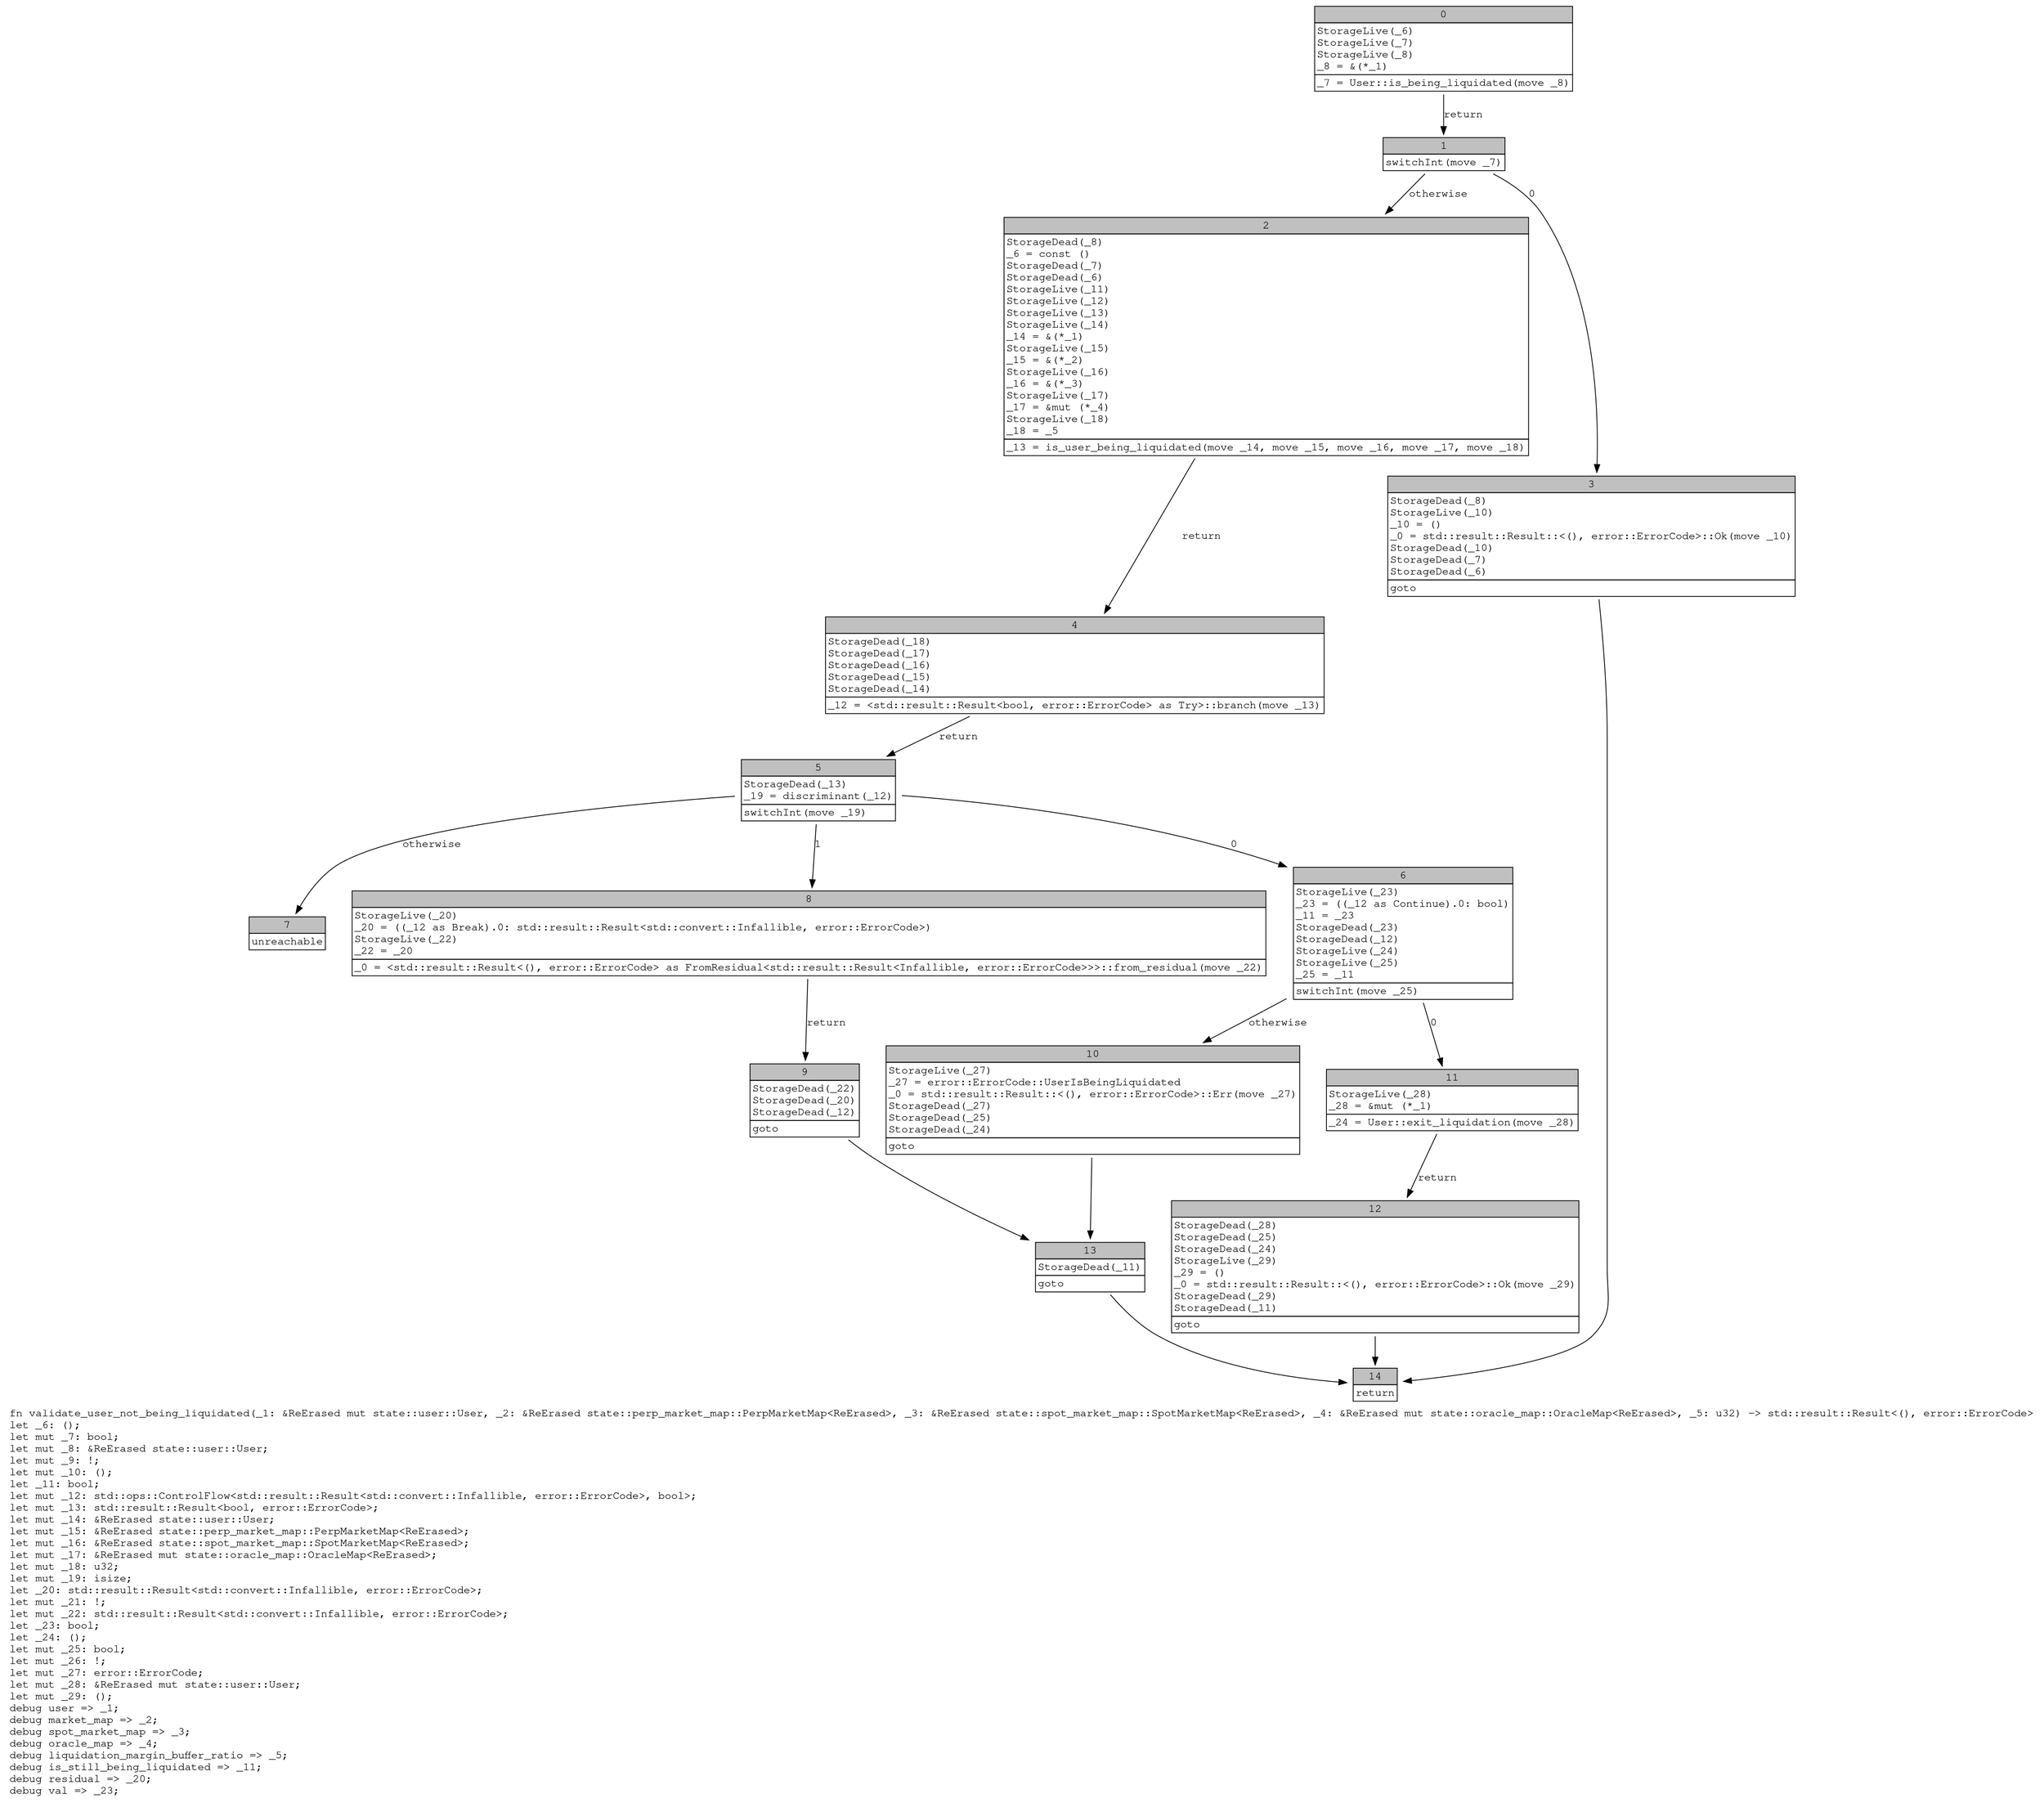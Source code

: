 digraph Mir_0_2387 {
    graph [fontname="Courier, monospace"];
    node [fontname="Courier, monospace"];
    edge [fontname="Courier, monospace"];
    label=<fn validate_user_not_being_liquidated(_1: &amp;ReErased mut state::user::User, _2: &amp;ReErased state::perp_market_map::PerpMarketMap&lt;ReErased&gt;, _3: &amp;ReErased state::spot_market_map::SpotMarketMap&lt;ReErased&gt;, _4: &amp;ReErased mut state::oracle_map::OracleMap&lt;ReErased&gt;, _5: u32) -&gt; std::result::Result&lt;(), error::ErrorCode&gt;<br align="left"/>let _6: ();<br align="left"/>let mut _7: bool;<br align="left"/>let mut _8: &amp;ReErased state::user::User;<br align="left"/>let mut _9: !;<br align="left"/>let mut _10: ();<br align="left"/>let _11: bool;<br align="left"/>let mut _12: std::ops::ControlFlow&lt;std::result::Result&lt;std::convert::Infallible, error::ErrorCode&gt;, bool&gt;;<br align="left"/>let mut _13: std::result::Result&lt;bool, error::ErrorCode&gt;;<br align="left"/>let mut _14: &amp;ReErased state::user::User;<br align="left"/>let mut _15: &amp;ReErased state::perp_market_map::PerpMarketMap&lt;ReErased&gt;;<br align="left"/>let mut _16: &amp;ReErased state::spot_market_map::SpotMarketMap&lt;ReErased&gt;;<br align="left"/>let mut _17: &amp;ReErased mut state::oracle_map::OracleMap&lt;ReErased&gt;;<br align="left"/>let mut _18: u32;<br align="left"/>let mut _19: isize;<br align="left"/>let _20: std::result::Result&lt;std::convert::Infallible, error::ErrorCode&gt;;<br align="left"/>let mut _21: !;<br align="left"/>let mut _22: std::result::Result&lt;std::convert::Infallible, error::ErrorCode&gt;;<br align="left"/>let _23: bool;<br align="left"/>let _24: ();<br align="left"/>let mut _25: bool;<br align="left"/>let mut _26: !;<br align="left"/>let mut _27: error::ErrorCode;<br align="left"/>let mut _28: &amp;ReErased mut state::user::User;<br align="left"/>let mut _29: ();<br align="left"/>debug user =&gt; _1;<br align="left"/>debug market_map =&gt; _2;<br align="left"/>debug spot_market_map =&gt; _3;<br align="left"/>debug oracle_map =&gt; _4;<br align="left"/>debug liquidation_margin_buffer_ratio =&gt; _5;<br align="left"/>debug is_still_being_liquidated =&gt; _11;<br align="left"/>debug residual =&gt; _20;<br align="left"/>debug val =&gt; _23;<br align="left"/>>;
    bb0__0_2387 [shape="none", label=<<table border="0" cellborder="1" cellspacing="0"><tr><td bgcolor="gray" align="center" colspan="1">0</td></tr><tr><td align="left" balign="left">StorageLive(_6)<br/>StorageLive(_7)<br/>StorageLive(_8)<br/>_8 = &amp;(*_1)<br/></td></tr><tr><td align="left">_7 = User::is_being_liquidated(move _8)</td></tr></table>>];
    bb1__0_2387 [shape="none", label=<<table border="0" cellborder="1" cellspacing="0"><tr><td bgcolor="gray" align="center" colspan="1">1</td></tr><tr><td align="left">switchInt(move _7)</td></tr></table>>];
    bb2__0_2387 [shape="none", label=<<table border="0" cellborder="1" cellspacing="0"><tr><td bgcolor="gray" align="center" colspan="1">2</td></tr><tr><td align="left" balign="left">StorageDead(_8)<br/>_6 = const ()<br/>StorageDead(_7)<br/>StorageDead(_6)<br/>StorageLive(_11)<br/>StorageLive(_12)<br/>StorageLive(_13)<br/>StorageLive(_14)<br/>_14 = &amp;(*_1)<br/>StorageLive(_15)<br/>_15 = &amp;(*_2)<br/>StorageLive(_16)<br/>_16 = &amp;(*_3)<br/>StorageLive(_17)<br/>_17 = &amp;mut (*_4)<br/>StorageLive(_18)<br/>_18 = _5<br/></td></tr><tr><td align="left">_13 = is_user_being_liquidated(move _14, move _15, move _16, move _17, move _18)</td></tr></table>>];
    bb3__0_2387 [shape="none", label=<<table border="0" cellborder="1" cellspacing="0"><tr><td bgcolor="gray" align="center" colspan="1">3</td></tr><tr><td align="left" balign="left">StorageDead(_8)<br/>StorageLive(_10)<br/>_10 = ()<br/>_0 = std::result::Result::&lt;(), error::ErrorCode&gt;::Ok(move _10)<br/>StorageDead(_10)<br/>StorageDead(_7)<br/>StorageDead(_6)<br/></td></tr><tr><td align="left">goto</td></tr></table>>];
    bb4__0_2387 [shape="none", label=<<table border="0" cellborder="1" cellspacing="0"><tr><td bgcolor="gray" align="center" colspan="1">4</td></tr><tr><td align="left" balign="left">StorageDead(_18)<br/>StorageDead(_17)<br/>StorageDead(_16)<br/>StorageDead(_15)<br/>StorageDead(_14)<br/></td></tr><tr><td align="left">_12 = &lt;std::result::Result&lt;bool, error::ErrorCode&gt; as Try&gt;::branch(move _13)</td></tr></table>>];
    bb5__0_2387 [shape="none", label=<<table border="0" cellborder="1" cellspacing="0"><tr><td bgcolor="gray" align="center" colspan="1">5</td></tr><tr><td align="left" balign="left">StorageDead(_13)<br/>_19 = discriminant(_12)<br/></td></tr><tr><td align="left">switchInt(move _19)</td></tr></table>>];
    bb6__0_2387 [shape="none", label=<<table border="0" cellborder="1" cellspacing="0"><tr><td bgcolor="gray" align="center" colspan="1">6</td></tr><tr><td align="left" balign="left">StorageLive(_23)<br/>_23 = ((_12 as Continue).0: bool)<br/>_11 = _23<br/>StorageDead(_23)<br/>StorageDead(_12)<br/>StorageLive(_24)<br/>StorageLive(_25)<br/>_25 = _11<br/></td></tr><tr><td align="left">switchInt(move _25)</td></tr></table>>];
    bb7__0_2387 [shape="none", label=<<table border="0" cellborder="1" cellspacing="0"><tr><td bgcolor="gray" align="center" colspan="1">7</td></tr><tr><td align="left">unreachable</td></tr></table>>];
    bb8__0_2387 [shape="none", label=<<table border="0" cellborder="1" cellspacing="0"><tr><td bgcolor="gray" align="center" colspan="1">8</td></tr><tr><td align="left" balign="left">StorageLive(_20)<br/>_20 = ((_12 as Break).0: std::result::Result&lt;std::convert::Infallible, error::ErrorCode&gt;)<br/>StorageLive(_22)<br/>_22 = _20<br/></td></tr><tr><td align="left">_0 = &lt;std::result::Result&lt;(), error::ErrorCode&gt; as FromResidual&lt;std::result::Result&lt;Infallible, error::ErrorCode&gt;&gt;&gt;::from_residual(move _22)</td></tr></table>>];
    bb9__0_2387 [shape="none", label=<<table border="0" cellborder="1" cellspacing="0"><tr><td bgcolor="gray" align="center" colspan="1">9</td></tr><tr><td align="left" balign="left">StorageDead(_22)<br/>StorageDead(_20)<br/>StorageDead(_12)<br/></td></tr><tr><td align="left">goto</td></tr></table>>];
    bb10__0_2387 [shape="none", label=<<table border="0" cellborder="1" cellspacing="0"><tr><td bgcolor="gray" align="center" colspan="1">10</td></tr><tr><td align="left" balign="left">StorageLive(_27)<br/>_27 = error::ErrorCode::UserIsBeingLiquidated<br/>_0 = std::result::Result::&lt;(), error::ErrorCode&gt;::Err(move _27)<br/>StorageDead(_27)<br/>StorageDead(_25)<br/>StorageDead(_24)<br/></td></tr><tr><td align="left">goto</td></tr></table>>];
    bb11__0_2387 [shape="none", label=<<table border="0" cellborder="1" cellspacing="0"><tr><td bgcolor="gray" align="center" colspan="1">11</td></tr><tr><td align="left" balign="left">StorageLive(_28)<br/>_28 = &amp;mut (*_1)<br/></td></tr><tr><td align="left">_24 = User::exit_liquidation(move _28)</td></tr></table>>];
    bb12__0_2387 [shape="none", label=<<table border="0" cellborder="1" cellspacing="0"><tr><td bgcolor="gray" align="center" colspan="1">12</td></tr><tr><td align="left" balign="left">StorageDead(_28)<br/>StorageDead(_25)<br/>StorageDead(_24)<br/>StorageLive(_29)<br/>_29 = ()<br/>_0 = std::result::Result::&lt;(), error::ErrorCode&gt;::Ok(move _29)<br/>StorageDead(_29)<br/>StorageDead(_11)<br/></td></tr><tr><td align="left">goto</td></tr></table>>];
    bb13__0_2387 [shape="none", label=<<table border="0" cellborder="1" cellspacing="0"><tr><td bgcolor="gray" align="center" colspan="1">13</td></tr><tr><td align="left" balign="left">StorageDead(_11)<br/></td></tr><tr><td align="left">goto</td></tr></table>>];
    bb14__0_2387 [shape="none", label=<<table border="0" cellborder="1" cellspacing="0"><tr><td bgcolor="gray" align="center" colspan="1">14</td></tr><tr><td align="left">return</td></tr></table>>];
    bb0__0_2387 -> bb1__0_2387 [label="return"];
    bb1__0_2387 -> bb3__0_2387 [label="0"];
    bb1__0_2387 -> bb2__0_2387 [label="otherwise"];
    bb2__0_2387 -> bb4__0_2387 [label="return"];
    bb3__0_2387 -> bb14__0_2387 [label=""];
    bb4__0_2387 -> bb5__0_2387 [label="return"];
    bb5__0_2387 -> bb6__0_2387 [label="0"];
    bb5__0_2387 -> bb8__0_2387 [label="1"];
    bb5__0_2387 -> bb7__0_2387 [label="otherwise"];
    bb6__0_2387 -> bb11__0_2387 [label="0"];
    bb6__0_2387 -> bb10__0_2387 [label="otherwise"];
    bb8__0_2387 -> bb9__0_2387 [label="return"];
    bb9__0_2387 -> bb13__0_2387 [label=""];
    bb10__0_2387 -> bb13__0_2387 [label=""];
    bb11__0_2387 -> bb12__0_2387 [label="return"];
    bb12__0_2387 -> bb14__0_2387 [label=""];
    bb13__0_2387 -> bb14__0_2387 [label=""];
}
